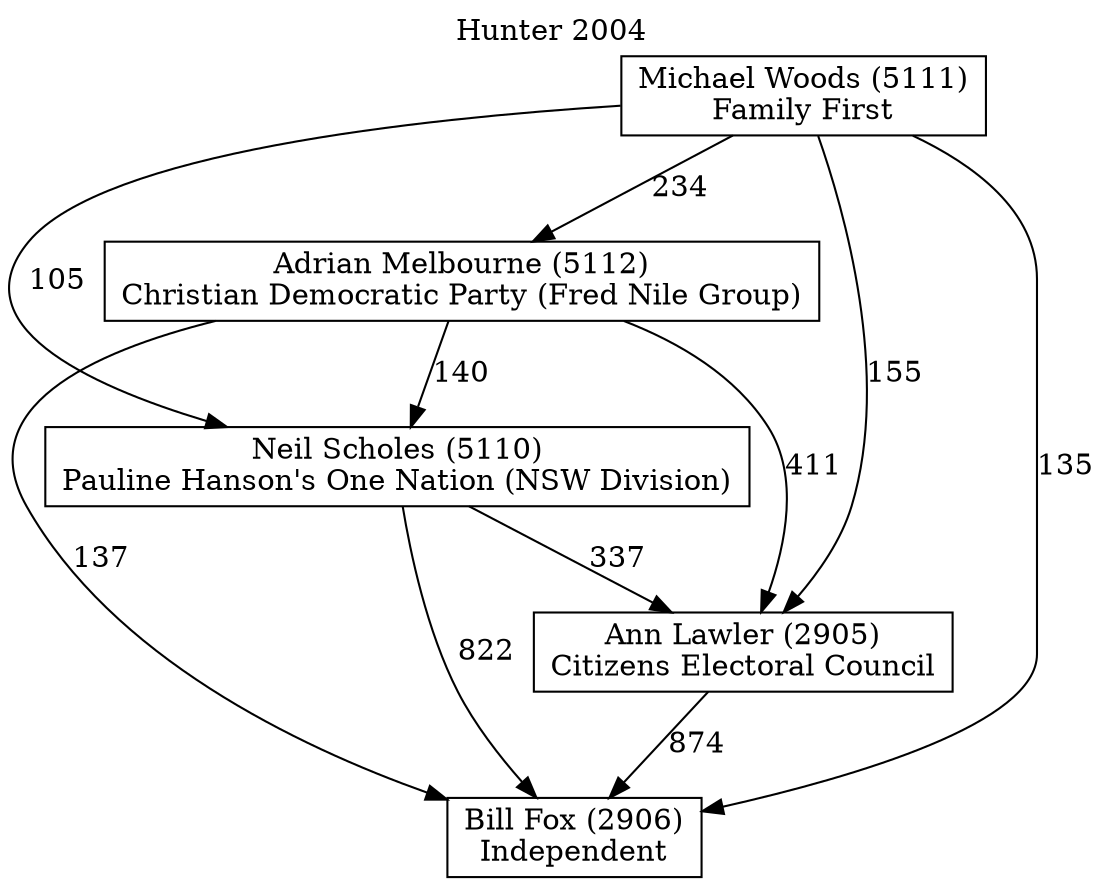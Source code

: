 // House preference flow
digraph "Bill Fox (2906)_Hunter_2004" {
	graph [label="Hunter 2004" labelloc=t mclimit=10]
	node [shape=box]
	"Bill Fox (2906)" [label="Bill Fox (2906)
Independent"]
	"Ann Lawler (2905)" [label="Ann Lawler (2905)
Citizens Electoral Council"]
	"Neil Scholes (5110)" [label="Neil Scholes (5110)
Pauline Hanson's One Nation (NSW Division)"]
	"Adrian Melbourne (5112)" [label="Adrian Melbourne (5112)
Christian Democratic Party (Fred Nile Group)"]
	"Michael Woods (5111)" [label="Michael Woods (5111)
Family First"]
	"Ann Lawler (2905)" -> "Bill Fox (2906)" [label=874]
	"Neil Scholes (5110)" -> "Ann Lawler (2905)" [label=337]
	"Adrian Melbourne (5112)" -> "Neil Scholes (5110)" [label=140]
	"Michael Woods (5111)" -> "Adrian Melbourne (5112)" [label=234]
	"Neil Scholes (5110)" -> "Bill Fox (2906)" [label=822]
	"Adrian Melbourne (5112)" -> "Bill Fox (2906)" [label=137]
	"Michael Woods (5111)" -> "Bill Fox (2906)" [label=135]
	"Michael Woods (5111)" -> "Neil Scholes (5110)" [label=105]
	"Adrian Melbourne (5112)" -> "Ann Lawler (2905)" [label=411]
	"Michael Woods (5111)" -> "Ann Lawler (2905)" [label=155]
}
